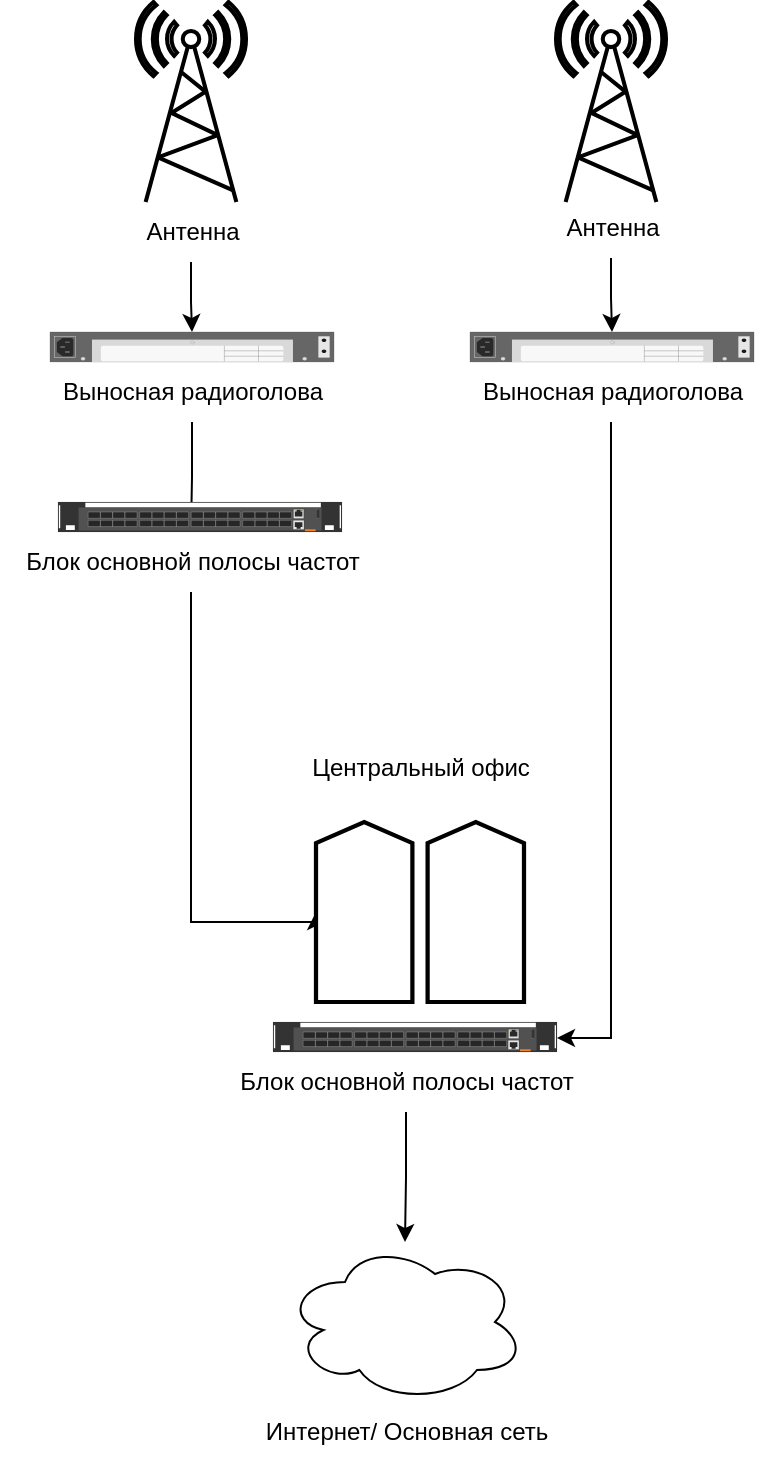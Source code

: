 <mxfile version="26.0.8">
  <diagram name="Страница — 1" id="AFWYC8pL8vRz5wajWs5p">
    <mxGraphModel dx="1002" dy="575" grid="1" gridSize="10" guides="1" tooltips="1" connect="1" arrows="1" fold="1" page="1" pageScale="1" pageWidth="827" pageHeight="1169" math="0" shadow="0">
      <root>
        <mxCell id="0" />
        <mxCell id="1" parent="0" />
        <mxCell id="COgj_MwEU35G99YMAbhu-1" value="" style="verticalAlign=top;verticalLabelPosition=bottom;labelPosition=center;align=center;html=1;outlineConnect=0;gradientDirection=north;strokeWidth=2;shape=mxgraph.networks.radio_tower;" vertex="1" parent="1">
          <mxGeometry x="320" y="100" width="55" height="100" as="geometry" />
        </mxCell>
        <mxCell id="COgj_MwEU35G99YMAbhu-2" value="" style="verticalAlign=top;verticalLabelPosition=bottom;labelPosition=center;align=center;html=1;outlineConnect=0;gradientDirection=north;strokeWidth=2;shape=mxgraph.networks.radio_tower;" vertex="1" parent="1">
          <mxGeometry x="110" y="100" width="55" height="100" as="geometry" />
        </mxCell>
        <mxCell id="COgj_MwEU35G99YMAbhu-17" value="" style="edgeStyle=orthogonalEdgeStyle;rounded=0;orthogonalLoop=1;jettySize=auto;html=1;" edge="1" parent="1" source="COgj_MwEU35G99YMAbhu-3" target="COgj_MwEU35G99YMAbhu-10">
          <mxGeometry relative="1" as="geometry" />
        </mxCell>
        <mxCell id="COgj_MwEU35G99YMAbhu-3" value="Антенна" style="text;html=1;align=center;verticalAlign=middle;resizable=0;points=[];autosize=1;" vertex="1" parent="1">
          <mxGeometry x="102.5" y="200" width="70" height="30" as="geometry" />
        </mxCell>
        <mxCell id="COgj_MwEU35G99YMAbhu-18" value="" style="edgeStyle=orthogonalEdgeStyle;rounded=0;orthogonalLoop=1;jettySize=auto;html=1;" edge="1" parent="1" source="COgj_MwEU35G99YMAbhu-4" target="COgj_MwEU35G99YMAbhu-11">
          <mxGeometry relative="1" as="geometry" />
        </mxCell>
        <mxCell id="COgj_MwEU35G99YMAbhu-4" value="Антенна" style="text;html=1;align=center;verticalAlign=middle;resizable=0;points=[];autosize=1;" vertex="1" parent="1">
          <mxGeometry x="312.5" y="198" width="70" height="30" as="geometry" />
        </mxCell>
        <mxCell id="COgj_MwEU35G99YMAbhu-19" value="" style="edgeStyle=orthogonalEdgeStyle;rounded=0;orthogonalLoop=1;jettySize=auto;html=1;" edge="1" parent="1" source="COgj_MwEU35G99YMAbhu-6" target="COgj_MwEU35G99YMAbhu-12">
          <mxGeometry relative="1" as="geometry" />
        </mxCell>
        <mxCell id="COgj_MwEU35G99YMAbhu-6" value="Выносная радиоголова" style="text;html=1;align=center;verticalAlign=middle;resizable=0;points=[];autosize=1;" vertex="1" parent="1">
          <mxGeometry x="63" y="280" width="150" height="30" as="geometry" />
        </mxCell>
        <mxCell id="COgj_MwEU35G99YMAbhu-21" style="edgeStyle=orthogonalEdgeStyle;rounded=0;orthogonalLoop=1;jettySize=auto;html=1;" edge="1" parent="1" source="COgj_MwEU35G99YMAbhu-8" target="COgj_MwEU35G99YMAbhu-15">
          <mxGeometry relative="1" as="geometry">
            <Array as="points">
              <mxPoint x="348" y="618" />
            </Array>
          </mxGeometry>
        </mxCell>
        <mxCell id="COgj_MwEU35G99YMAbhu-8" value="Выносная радиоголова" style="text;html=1;align=center;verticalAlign=middle;resizable=0;points=[];autosize=1;" vertex="1" parent="1">
          <mxGeometry x="272.5" y="280" width="150" height="30" as="geometry" />
        </mxCell>
        <mxCell id="COgj_MwEU35G99YMAbhu-9" value="" style="html=1;verticalLabelPosition=bottom;verticalAlign=top;outlineConnect=0;shadow=0;dashed=0;shape=mxgraph.rack.hpe_aruba.switches.jl627a_aruba_8325_32c_b2f_front;" vertex="1" parent="1">
          <mxGeometry x="71" y="350" width="142" height="15" as="geometry" />
        </mxCell>
        <mxCell id="COgj_MwEU35G99YMAbhu-10" value="" style="html=1;verticalLabelPosition=bottom;verticalAlign=top;outlineConnect=0;shadow=0;dashed=0;shape=mxgraph.rack.hpe_aruba.gateways_controllers.aruba_7010_mobility_controller_rear;" vertex="1" parent="1">
          <mxGeometry x="67" y="265" width="142" height="15" as="geometry" />
        </mxCell>
        <mxCell id="COgj_MwEU35G99YMAbhu-11" value="" style="html=1;verticalLabelPosition=bottom;verticalAlign=top;outlineConnect=0;shadow=0;dashed=0;shape=mxgraph.rack.hpe_aruba.gateways_controllers.aruba_7010_mobility_controller_rear;" vertex="1" parent="1">
          <mxGeometry x="277" y="265" width="142" height="15" as="geometry" />
        </mxCell>
        <mxCell id="COgj_MwEU35G99YMAbhu-20" style="edgeStyle=orthogonalEdgeStyle;rounded=0;orthogonalLoop=1;jettySize=auto;html=1;entryX=0;entryY=0.5;entryDx=0;entryDy=0;entryPerimeter=0;" edge="1" parent="1" source="COgj_MwEU35G99YMAbhu-12" target="COgj_MwEU35G99YMAbhu-13">
          <mxGeometry relative="1" as="geometry">
            <Array as="points">
              <mxPoint x="138" y="560" />
              <mxPoint x="200" y="560" />
            </Array>
          </mxGeometry>
        </mxCell>
        <mxCell id="COgj_MwEU35G99YMAbhu-12" value="Блок основной полосы частот" style="text;html=1;align=center;verticalAlign=middle;resizable=0;points=[];autosize=1;" vertex="1" parent="1">
          <mxGeometry x="42.5" y="365" width="190" height="30" as="geometry" />
        </mxCell>
        <mxCell id="COgj_MwEU35G99YMAbhu-13" value="" style="verticalAlign=top;verticalLabelPosition=bottom;labelPosition=center;align=center;html=1;outlineConnect=0;gradientDirection=north;strokeWidth=2;shape=mxgraph.networks.community;" vertex="1" parent="1">
          <mxGeometry x="200" y="510" width="104" height="90" as="geometry" />
        </mxCell>
        <mxCell id="COgj_MwEU35G99YMAbhu-14" value="Центральный офис" style="text;html=1;align=center;verticalAlign=middle;resizable=0;points=[];autosize=1;" vertex="1" parent="1">
          <mxGeometry x="187" y="468" width="130" height="30" as="geometry" />
        </mxCell>
        <mxCell id="COgj_MwEU35G99YMAbhu-15" value="" style="html=1;verticalLabelPosition=bottom;verticalAlign=top;outlineConnect=0;shadow=0;dashed=0;shape=mxgraph.rack.hpe_aruba.switches.jl627a_aruba_8325_32c_b2f_front;" vertex="1" parent="1">
          <mxGeometry x="178.5" y="610" width="142" height="15" as="geometry" />
        </mxCell>
        <mxCell id="COgj_MwEU35G99YMAbhu-24" value="" style="edgeStyle=orthogonalEdgeStyle;rounded=0;orthogonalLoop=1;jettySize=auto;html=1;" edge="1" parent="1" source="COgj_MwEU35G99YMAbhu-16" target="COgj_MwEU35G99YMAbhu-22">
          <mxGeometry relative="1" as="geometry" />
        </mxCell>
        <mxCell id="COgj_MwEU35G99YMAbhu-16" value="Блок основной полосы частот" style="text;html=1;align=center;verticalAlign=middle;resizable=0;points=[];autosize=1;" vertex="1" parent="1">
          <mxGeometry x="150" y="625" width="190" height="30" as="geometry" />
        </mxCell>
        <mxCell id="COgj_MwEU35G99YMAbhu-22" value="" style="ellipse;shape=cloud;whiteSpace=wrap;html=1;" vertex="1" parent="1">
          <mxGeometry x="184.5" y="720" width="120" height="80" as="geometry" />
        </mxCell>
        <mxCell id="COgj_MwEU35G99YMAbhu-23" value="Интернет/ Основная сеть" style="text;html=1;align=center;verticalAlign=middle;resizable=0;points=[];autosize=1;strokeColor=none;fillColor=none;" vertex="1" parent="1">
          <mxGeometry x="164.5" y="800" width="160" height="30" as="geometry" />
        </mxCell>
      </root>
    </mxGraphModel>
  </diagram>
</mxfile>

